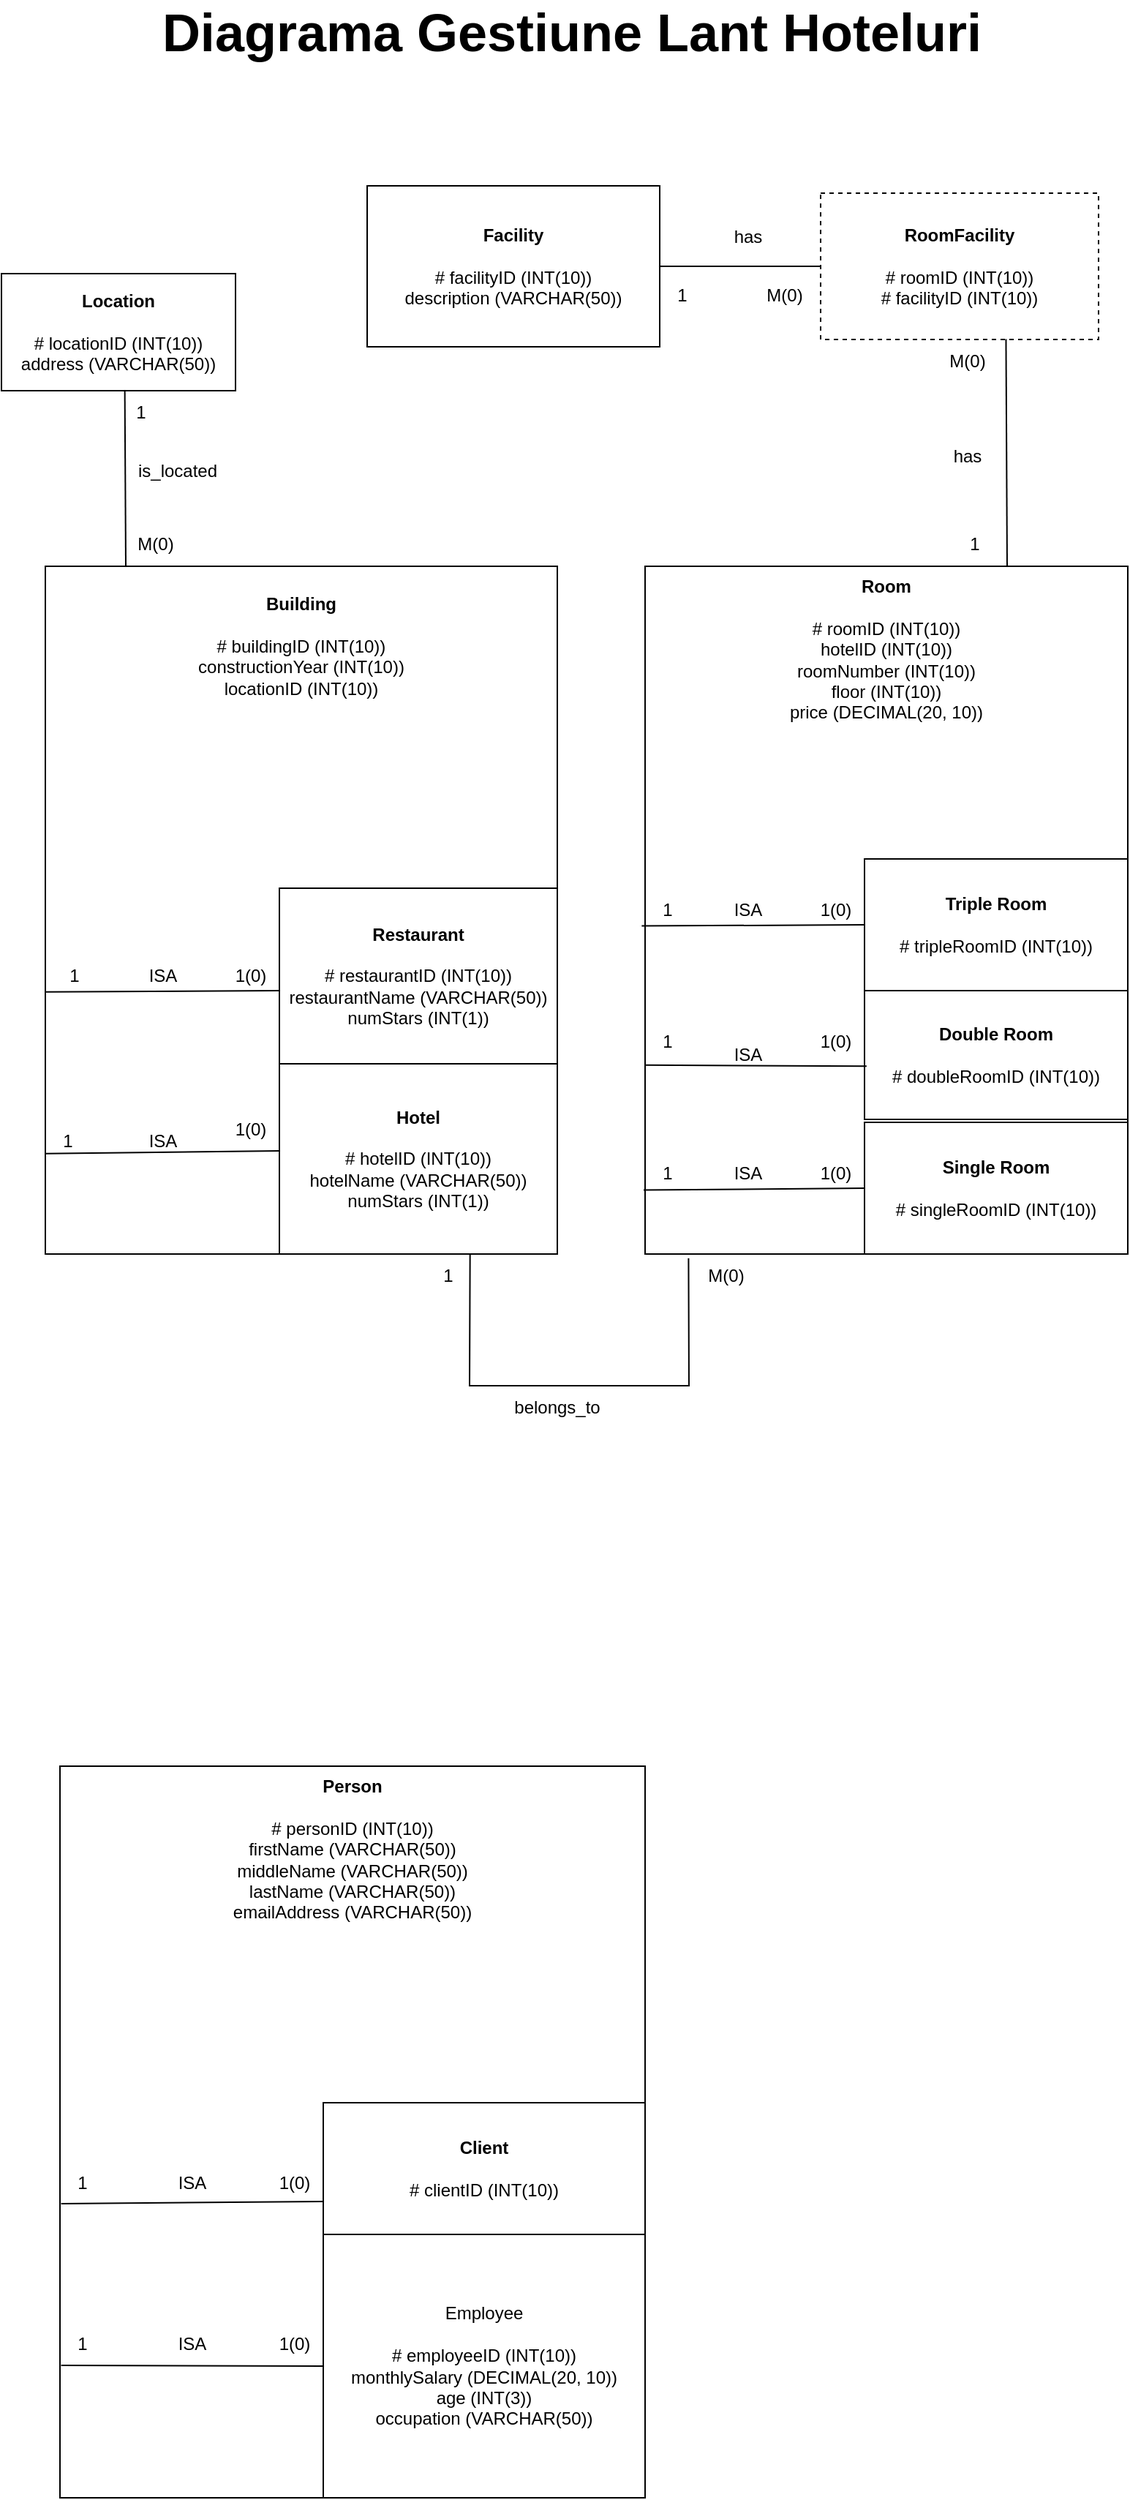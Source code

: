 <mxfile version="22.1.18" type="device">
  <diagram name="Page-1" id="D-S7aFlb8tXdI8JvvOzp">
    <mxGraphModel dx="1386" dy="751" grid="1" gridSize="10" guides="1" tooltips="1" connect="1" arrows="1" fold="1" page="1" pageScale="1" pageWidth="850" pageHeight="1100" math="0" shadow="0">
      <root>
        <mxCell id="0" />
        <mxCell id="1" parent="0" />
        <mxCell id="nVom4IP8hG2nMqqjuEuA-1" value="&lt;b&gt;Location&lt;/b&gt;&lt;br&gt;&lt;br&gt;# locationID (INT(10))&lt;br&gt;address (VARCHAR(50))" style="rounded=0;whiteSpace=wrap;html=1;verticalAlign=middle;" parent="1" vertex="1">
          <mxGeometry x="40" y="260" width="160" height="80" as="geometry" />
        </mxCell>
        <mxCell id="nVom4IP8hG2nMqqjuEuA-3" value="&lt;b&gt;Facility&lt;/b&gt;&lt;br&gt;&lt;br&gt;# facilityID (INT(10))&lt;br&gt;description (VARCHAR(50))" style="rounded=0;whiteSpace=wrap;html=1;" parent="1" vertex="1">
          <mxGeometry x="290" y="200" width="200" height="110" as="geometry" />
        </mxCell>
        <mxCell id="nVom4IP8hG2nMqqjuEuA-4" value="&lt;p style=&quot;line-height: 120%;&quot;&gt;&lt;b&gt;Building&lt;/b&gt;&lt;br&gt;&lt;br&gt;# buildingID (INT(10))&lt;br&gt;constructionYear (INT(10))&lt;br&gt;locationID (INT(10))&lt;/p&gt;" style="rounded=0;whiteSpace=wrap;html=1;align=center;verticalAlign=top;" parent="1" vertex="1">
          <mxGeometry x="70" y="460" width="350" height="470" as="geometry" />
        </mxCell>
        <mxCell id="nVom4IP8hG2nMqqjuEuA-5" value="" style="endArrow=none;html=1;rounded=0;exitX=0.25;exitY=1;exitDx=0;exitDy=0;entryX=0.144;entryY=0.006;entryDx=0;entryDy=0;entryPerimeter=0;" parent="1" target="nVom4IP8hG2nMqqjuEuA-9" edge="1">
          <mxGeometry width="50" height="50" relative="1" as="geometry">
            <mxPoint x="125" y="460" as="sourcePoint" />
            <mxPoint x="121" y="340" as="targetPoint" />
          </mxGeometry>
        </mxCell>
        <mxCell id="nVom4IP8hG2nMqqjuEuA-9" value="1" style="text;html=1;align=center;verticalAlign=middle;resizable=0;points=[];autosize=1;strokeColor=none;fillColor=none;" parent="1" vertex="1">
          <mxGeometry x="120" y="340" width="30" height="30" as="geometry" />
        </mxCell>
        <mxCell id="nVom4IP8hG2nMqqjuEuA-10" value="is_located" style="text;html=1;align=center;verticalAlign=middle;resizable=0;points=[];autosize=1;strokeColor=none;fillColor=none;" parent="1" vertex="1">
          <mxGeometry x="120" y="380" width="80" height="30" as="geometry" />
        </mxCell>
        <mxCell id="nVom4IP8hG2nMqqjuEuA-11" value="&lt;b&gt;Hotel&lt;/b&gt;&lt;br&gt;&lt;br&gt;# hotelID (INT(10))&lt;br&gt;hotelName (VARCHAR(50))&lt;br&gt;numStars (INT(1))" style="rounded=0;whiteSpace=wrap;html=1;" parent="1" vertex="1">
          <mxGeometry x="230" y="800" width="190" height="130" as="geometry" />
        </mxCell>
        <mxCell id="nVom4IP8hG2nMqqjuEuA-12" value="M(0)" style="text;html=1;align=center;verticalAlign=middle;resizable=0;points=[];autosize=1;strokeColor=none;fillColor=none;" parent="1" vertex="1">
          <mxGeometry x="120" y="430" width="50" height="30" as="geometry" />
        </mxCell>
        <mxCell id="nVom4IP8hG2nMqqjuEuA-14" value="&lt;b&gt;Restaurant&lt;/b&gt;&lt;br&gt;&lt;br&gt;# restaurantID (INT(10))&lt;br&gt;restaurantName (VARCHAR(50))&lt;br&gt;numStars (INT(1))" style="rounded=0;whiteSpace=wrap;html=1;" parent="1" vertex="1">
          <mxGeometry x="230" y="680" width="190" height="120" as="geometry" />
        </mxCell>
        <mxCell id="nVom4IP8hG2nMqqjuEuA-15" value="" style="endArrow=none;html=1;rounded=0;exitX=0.001;exitY=0.619;exitDx=0;exitDy=0;exitPerimeter=0;" parent="1" source="nVom4IP8hG2nMqqjuEuA-4" edge="1">
          <mxGeometry width="50" height="50" relative="1" as="geometry">
            <mxPoint x="320" y="800" as="sourcePoint" />
            <mxPoint x="230" y="750" as="targetPoint" />
          </mxGeometry>
        </mxCell>
        <mxCell id="nVom4IP8hG2nMqqjuEuA-16" value="1" style="text;html=1;strokeColor=none;fillColor=none;align=center;verticalAlign=middle;whiteSpace=wrap;rounded=0;" parent="1" vertex="1">
          <mxGeometry x="60" y="725" width="60" height="30" as="geometry" />
        </mxCell>
        <mxCell id="nVom4IP8hG2nMqqjuEuA-17" value="1(0)" style="text;html=1;align=center;verticalAlign=middle;resizable=0;points=[];autosize=1;strokeColor=none;fillColor=none;" parent="1" vertex="1">
          <mxGeometry x="190" y="725" width="40" height="30" as="geometry" />
        </mxCell>
        <mxCell id="nVom4IP8hG2nMqqjuEuA-18" value="ISA" style="text;html=1;align=center;verticalAlign=middle;resizable=0;points=[];autosize=1;strokeColor=none;fillColor=none;" parent="1" vertex="1">
          <mxGeometry x="130" y="725" width="40" height="30" as="geometry" />
        </mxCell>
        <mxCell id="nVom4IP8hG2nMqqjuEuA-19" value="" style="endArrow=none;html=1;rounded=0;exitX=0.001;exitY=0.854;exitDx=0;exitDy=0;exitPerimeter=0;entryX=0.002;entryY=0.458;entryDx=0;entryDy=0;entryPerimeter=0;" parent="1" source="nVom4IP8hG2nMqqjuEuA-4" target="nVom4IP8hG2nMqqjuEuA-11" edge="1">
          <mxGeometry width="50" height="50" relative="1" as="geometry">
            <mxPoint x="320" y="810" as="sourcePoint" />
            <mxPoint x="370" y="760" as="targetPoint" />
          </mxGeometry>
        </mxCell>
        <mxCell id="nVom4IP8hG2nMqqjuEuA-20" value="ISA" style="text;html=1;align=center;verticalAlign=middle;resizable=0;points=[];autosize=1;strokeColor=none;fillColor=none;" parent="1" vertex="1">
          <mxGeometry x="130" y="838" width="40" height="30" as="geometry" />
        </mxCell>
        <mxCell id="nVom4IP8hG2nMqqjuEuA-21" value="1" style="text;html=1;align=center;verticalAlign=middle;resizable=0;points=[];autosize=1;strokeColor=none;fillColor=none;" parent="1" vertex="1">
          <mxGeometry x="70" y="838" width="30" height="30" as="geometry" />
        </mxCell>
        <mxCell id="nVom4IP8hG2nMqqjuEuA-22" value="1(0)" style="text;html=1;align=center;verticalAlign=middle;resizable=0;points=[];autosize=1;strokeColor=none;fillColor=none;" parent="1" vertex="1">
          <mxGeometry x="190" y="830" width="40" height="30" as="geometry" />
        </mxCell>
        <mxCell id="nVom4IP8hG2nMqqjuEuA-23" value="&lt;b&gt;Room&lt;/b&gt;&lt;br&gt;&lt;br&gt;# roomID (INT(10))&lt;br&gt;hotelID (INT(10))&lt;br&gt;roomNumber (INT(10))&lt;br&gt;floor (INT(10))&lt;br&gt;price (DECIMAL(20, 10))" style="rounded=0;whiteSpace=wrap;html=1;verticalAlign=top;" parent="1" vertex="1">
          <mxGeometry x="480" y="460" width="330" height="470" as="geometry" />
        </mxCell>
        <mxCell id="nVom4IP8hG2nMqqjuEuA-24" value="" style="endArrow=none;html=1;rounded=0;entryX=0.09;entryY=1.006;entryDx=0;entryDy=0;entryPerimeter=0;exitX=0.686;exitY=0.997;exitDx=0;exitDy=0;exitPerimeter=0;" parent="1" source="nVom4IP8hG2nMqqjuEuA-11" target="nVom4IP8hG2nMqqjuEuA-23" edge="1">
          <mxGeometry width="50" height="50" relative="1" as="geometry">
            <mxPoint x="320" y="1020" as="sourcePoint" />
            <mxPoint x="560" y="700" as="targetPoint" />
            <Array as="points">
              <mxPoint x="360" y="1020" />
              <mxPoint x="510" y="1020" />
            </Array>
          </mxGeometry>
        </mxCell>
        <mxCell id="nVom4IP8hG2nMqqjuEuA-25" value="belongs_to" style="text;html=1;strokeColor=none;fillColor=none;align=center;verticalAlign=middle;whiteSpace=wrap;rounded=0;" parent="1" vertex="1">
          <mxGeometry x="390" y="1020" width="60" height="30" as="geometry" />
        </mxCell>
        <mxCell id="nVom4IP8hG2nMqqjuEuA-26" value="&lt;b&gt;Single Room&lt;/b&gt;&lt;br&gt;&lt;br&gt;# singleRoomID (INT(10))" style="rounded=0;whiteSpace=wrap;html=1;" parent="1" vertex="1">
          <mxGeometry x="630" y="840" width="180" height="90" as="geometry" />
        </mxCell>
        <mxCell id="nVom4IP8hG2nMqqjuEuA-27" value="&lt;b&gt;Double Room&lt;/b&gt;&lt;br&gt;&lt;br&gt;# doubleRoomID (INT(10))" style="rounded=0;whiteSpace=wrap;html=1;" parent="1" vertex="1">
          <mxGeometry x="630" y="750" width="180" height="88" as="geometry" />
        </mxCell>
        <mxCell id="nVom4IP8hG2nMqqjuEuA-28" value="&lt;b&gt;Triple Room&lt;/b&gt;&lt;br&gt;&lt;br&gt;# tripleRoomID (INT(10))" style="rounded=0;whiteSpace=wrap;html=1;" parent="1" vertex="1">
          <mxGeometry x="630" y="660" width="180" height="90" as="geometry" />
        </mxCell>
        <mxCell id="nVom4IP8hG2nMqqjuEuA-30" value="" style="endArrow=none;html=1;rounded=0;entryX=0;entryY=0.5;entryDx=0;entryDy=0;exitX=-0.007;exitY=0.523;exitDx=0;exitDy=0;exitPerimeter=0;" parent="1" source="nVom4IP8hG2nMqqjuEuA-23" target="nVom4IP8hG2nMqqjuEuA-28" edge="1">
          <mxGeometry width="50" height="50" relative="1" as="geometry">
            <mxPoint x="510" y="750" as="sourcePoint" />
            <mxPoint x="560" y="700" as="targetPoint" />
          </mxGeometry>
        </mxCell>
        <mxCell id="nVom4IP8hG2nMqqjuEuA-31" value="" style="endArrow=none;html=1;rounded=0;entryX=0.008;entryY=0.587;entryDx=0;entryDy=0;entryPerimeter=0;exitX=-0.003;exitY=1.029;exitDx=0;exitDy=0;exitPerimeter=0;" parent="1" source="nVom4IP8hG2nMqqjuEuA-37" target="nVom4IP8hG2nMqqjuEuA-27" edge="1">
          <mxGeometry width="50" height="50" relative="1" as="geometry">
            <mxPoint x="510" y="750" as="sourcePoint" />
            <mxPoint x="560" y="700" as="targetPoint" />
          </mxGeometry>
        </mxCell>
        <mxCell id="nVom4IP8hG2nMqqjuEuA-32" value="" style="endArrow=none;html=1;rounded=0;entryX=0;entryY=0.5;entryDx=0;entryDy=0;exitX=-0.003;exitY=0.907;exitDx=0;exitDy=0;exitPerimeter=0;" parent="1" source="nVom4IP8hG2nMqqjuEuA-23" target="nVom4IP8hG2nMqqjuEuA-26" edge="1">
          <mxGeometry width="50" height="50" relative="1" as="geometry">
            <mxPoint x="510" y="750" as="sourcePoint" />
            <mxPoint x="560" y="700" as="targetPoint" />
          </mxGeometry>
        </mxCell>
        <mxCell id="nVom4IP8hG2nMqqjuEuA-33" value="ISA" style="text;html=1;align=center;verticalAlign=middle;resizable=0;points=[];autosize=1;strokeColor=none;fillColor=none;" parent="1" vertex="1">
          <mxGeometry x="530" y="680" width="40" height="30" as="geometry" />
        </mxCell>
        <mxCell id="nVom4IP8hG2nMqqjuEuA-34" value="ISA" style="text;html=1;align=center;verticalAlign=middle;resizable=0;points=[];autosize=1;strokeColor=none;fillColor=none;" parent="1" vertex="1">
          <mxGeometry x="530" y="779" width="40" height="30" as="geometry" />
        </mxCell>
        <mxCell id="nVom4IP8hG2nMqqjuEuA-35" value="ISA" style="text;html=1;align=center;verticalAlign=middle;resizable=0;points=[];autosize=1;strokeColor=none;fillColor=none;" parent="1" vertex="1">
          <mxGeometry x="530" y="860" width="40" height="30" as="geometry" />
        </mxCell>
        <mxCell id="nVom4IP8hG2nMqqjuEuA-36" value="1" style="text;html=1;align=center;verticalAlign=middle;resizable=0;points=[];autosize=1;strokeColor=none;fillColor=none;" parent="1" vertex="1">
          <mxGeometry x="480" y="680" width="30" height="30" as="geometry" />
        </mxCell>
        <mxCell id="nVom4IP8hG2nMqqjuEuA-37" value="1" style="text;html=1;align=center;verticalAlign=middle;resizable=0;points=[];autosize=1;strokeColor=none;fillColor=none;" parent="1" vertex="1">
          <mxGeometry x="480" y="770" width="30" height="30" as="geometry" />
        </mxCell>
        <mxCell id="nVom4IP8hG2nMqqjuEuA-38" value="1" style="text;html=1;align=center;verticalAlign=middle;resizable=0;points=[];autosize=1;strokeColor=none;fillColor=none;" parent="1" vertex="1">
          <mxGeometry x="480" y="860" width="30" height="30" as="geometry" />
        </mxCell>
        <mxCell id="nVom4IP8hG2nMqqjuEuA-39" value="1(0)" style="text;html=1;align=center;verticalAlign=middle;resizable=0;points=[];autosize=1;strokeColor=none;fillColor=none;" parent="1" vertex="1">
          <mxGeometry x="590" y="680" width="40" height="30" as="geometry" />
        </mxCell>
        <mxCell id="nVom4IP8hG2nMqqjuEuA-40" value="1(0)" style="text;html=1;align=center;verticalAlign=middle;resizable=0;points=[];autosize=1;strokeColor=none;fillColor=none;" parent="1" vertex="1">
          <mxGeometry x="590" y="770" width="40" height="30" as="geometry" />
        </mxCell>
        <mxCell id="nVom4IP8hG2nMqqjuEuA-41" value="1(0)" style="text;html=1;align=center;verticalAlign=middle;resizable=0;points=[];autosize=1;strokeColor=none;fillColor=none;" parent="1" vertex="1">
          <mxGeometry x="590" y="860" width="40" height="30" as="geometry" />
        </mxCell>
        <mxCell id="nVom4IP8hG2nMqqjuEuA-43" value="&lt;b&gt;Person&lt;/b&gt;&lt;br&gt;&lt;br&gt;# personID (INT(10))&lt;br&gt;firstName (VARCHAR(50))&lt;br&gt;middleName (VARCHAR(50))&lt;br&gt;lastName (VARCHAR(50))&lt;br&gt;emailAddress (VARCHAR(50))&lt;br&gt;" style="rounded=0;whiteSpace=wrap;html=1;verticalAlign=top;" parent="1" vertex="1">
          <mxGeometry x="80" y="1280" width="400" height="500" as="geometry" />
        </mxCell>
        <mxCell id="nVom4IP8hG2nMqqjuEuA-44" value="&lt;b&gt;Client&lt;/b&gt;&lt;br&gt;&lt;br&gt;# clientID (INT(10))" style="rounded=0;whiteSpace=wrap;html=1;" parent="1" vertex="1">
          <mxGeometry x="260" y="1510" width="220" height="90" as="geometry" />
        </mxCell>
        <mxCell id="nVom4IP8hG2nMqqjuEuA-45" value="Employee&lt;br&gt;&lt;br&gt;# employeeID (INT(10))&lt;br&gt;monthlySalary (DECIMAL(20, 10))&lt;br&gt;age (INT(3))&lt;br&gt;occupation (VARCHAR(50))" style="rounded=0;whiteSpace=wrap;html=1;" parent="1" vertex="1">
          <mxGeometry x="260" y="1600" width="220" height="180" as="geometry" />
        </mxCell>
        <mxCell id="nVom4IP8hG2nMqqjuEuA-46" value="" style="endArrow=none;html=1;rounded=0;entryX=0;entryY=0.5;entryDx=0;entryDy=0;exitX=0.002;exitY=0.819;exitDx=0;exitDy=0;exitPerimeter=0;" parent="1" source="nVom4IP8hG2nMqqjuEuA-43" target="nVom4IP8hG2nMqqjuEuA-45" edge="1">
          <mxGeometry width="50" height="50" relative="1" as="geometry">
            <mxPoint x="360" y="1790" as="sourcePoint" />
            <mxPoint x="410" y="1740" as="targetPoint" />
          </mxGeometry>
        </mxCell>
        <mxCell id="nVom4IP8hG2nMqqjuEuA-47" value="ISA" style="text;html=1;align=center;verticalAlign=middle;resizable=0;points=[];autosize=1;strokeColor=none;fillColor=none;" parent="1" vertex="1">
          <mxGeometry x="150" y="1660" width="40" height="30" as="geometry" />
        </mxCell>
        <mxCell id="nVom4IP8hG2nMqqjuEuA-48" value="ISA" style="text;html=1;align=center;verticalAlign=middle;resizable=0;points=[];autosize=1;strokeColor=none;fillColor=none;" parent="1" vertex="1">
          <mxGeometry x="150" y="1550" width="40" height="30" as="geometry" />
        </mxCell>
        <mxCell id="nVom4IP8hG2nMqqjuEuA-49" value="" style="endArrow=none;html=1;rounded=0;entryX=0;entryY=0.75;entryDx=0;entryDy=0;exitX=0.002;exitY=0.598;exitDx=0;exitDy=0;exitPerimeter=0;" parent="1" source="nVom4IP8hG2nMqqjuEuA-43" target="nVom4IP8hG2nMqqjuEuA-44" edge="1">
          <mxGeometry width="50" height="50" relative="1" as="geometry">
            <mxPoint x="360" y="1700" as="sourcePoint" />
            <mxPoint x="410" y="1650" as="targetPoint" />
          </mxGeometry>
        </mxCell>
        <mxCell id="nVom4IP8hG2nMqqjuEuA-50" value="1(0)" style="text;html=1;align=center;verticalAlign=middle;resizable=0;points=[];autosize=1;strokeColor=none;fillColor=none;" parent="1" vertex="1">
          <mxGeometry x="220" y="1550" width="40" height="30" as="geometry" />
        </mxCell>
        <mxCell id="nVom4IP8hG2nMqqjuEuA-51" value="1(0)" style="text;html=1;align=center;verticalAlign=middle;resizable=0;points=[];autosize=1;strokeColor=none;fillColor=none;" parent="1" vertex="1">
          <mxGeometry x="220" y="1660" width="40" height="30" as="geometry" />
        </mxCell>
        <mxCell id="nVom4IP8hG2nMqqjuEuA-52" value="1" style="text;html=1;align=center;verticalAlign=middle;resizable=0;points=[];autosize=1;strokeColor=none;fillColor=none;" parent="1" vertex="1">
          <mxGeometry x="80" y="1550" width="30" height="30" as="geometry" />
        </mxCell>
        <mxCell id="nVom4IP8hG2nMqqjuEuA-53" value="1" style="text;html=1;align=center;verticalAlign=middle;resizable=0;points=[];autosize=1;strokeColor=none;fillColor=none;" parent="1" vertex="1">
          <mxGeometry x="80" y="1660" width="30" height="30" as="geometry" />
        </mxCell>
        <mxCell id="wXEl4YzP3ZNaGpVdqr0l-1" value="1" style="text;html=1;align=center;verticalAlign=middle;resizable=0;points=[];autosize=1;strokeColor=none;fillColor=none;" vertex="1" parent="1">
          <mxGeometry x="330" y="930" width="30" height="30" as="geometry" />
        </mxCell>
        <mxCell id="wXEl4YzP3ZNaGpVdqr0l-2" value="M(0)" style="text;html=1;align=center;verticalAlign=middle;resizable=0;points=[];autosize=1;strokeColor=none;fillColor=none;" vertex="1" parent="1">
          <mxGeometry x="510" y="930" width="50" height="30" as="geometry" />
        </mxCell>
        <mxCell id="wXEl4YzP3ZNaGpVdqr0l-3" value="" style="endArrow=none;html=1;rounded=0;entryX=1;entryY=0.5;entryDx=0;entryDy=0;" edge="1" parent="1" target="nVom4IP8hG2nMqqjuEuA-3">
          <mxGeometry width="50" height="50" relative="1" as="geometry">
            <mxPoint x="600" y="255" as="sourcePoint" />
            <mxPoint x="640" y="420" as="targetPoint" />
          </mxGeometry>
        </mxCell>
        <mxCell id="wXEl4YzP3ZNaGpVdqr0l-4" value="&lt;b&gt;RoomFacility&lt;/b&gt;&lt;br&gt;&lt;br&gt;# roomID (INT(10))&lt;br&gt;# facilityID (INT(10))" style="rounded=0;whiteSpace=wrap;html=1;strokeColor=default;dashed=1;" vertex="1" parent="1">
          <mxGeometry x="600" y="205" width="190" height="100" as="geometry" />
        </mxCell>
        <mxCell id="wXEl4YzP3ZNaGpVdqr0l-6" value="" style="endArrow=none;html=1;rounded=0;exitX=0.75;exitY=0;exitDx=0;exitDy=0;entryX=0.667;entryY=0.998;entryDx=0;entryDy=0;entryPerimeter=0;" edge="1" parent="1" source="nVom4IP8hG2nMqqjuEuA-23" target="wXEl4YzP3ZNaGpVdqr0l-4">
          <mxGeometry width="50" height="50" relative="1" as="geometry">
            <mxPoint x="590" y="390" as="sourcePoint" />
            <mxPoint x="640" y="340" as="targetPoint" />
          </mxGeometry>
        </mxCell>
        <mxCell id="wXEl4YzP3ZNaGpVdqr0l-7" value="has" style="text;html=1;align=center;verticalAlign=middle;resizable=0;points=[];autosize=1;strokeColor=none;fillColor=none;" vertex="1" parent="1">
          <mxGeometry x="680" y="370" width="40" height="30" as="geometry" />
        </mxCell>
        <mxCell id="wXEl4YzP3ZNaGpVdqr0l-8" value="has" style="text;html=1;align=center;verticalAlign=middle;resizable=0;points=[];autosize=1;strokeColor=none;fillColor=none;" vertex="1" parent="1">
          <mxGeometry x="530" y="220" width="40" height="30" as="geometry" />
        </mxCell>
        <mxCell id="wXEl4YzP3ZNaGpVdqr0l-9" value="M(0)" style="text;html=1;align=center;verticalAlign=middle;resizable=0;points=[];autosize=1;strokeColor=none;fillColor=none;" vertex="1" parent="1">
          <mxGeometry x="550" y="260" width="50" height="30" as="geometry" />
        </mxCell>
        <mxCell id="wXEl4YzP3ZNaGpVdqr0l-10" value="1" style="text;html=1;align=center;verticalAlign=middle;resizable=0;points=[];autosize=1;strokeColor=none;fillColor=none;" vertex="1" parent="1">
          <mxGeometry x="490" y="260" width="30" height="30" as="geometry" />
        </mxCell>
        <mxCell id="wXEl4YzP3ZNaGpVdqr0l-11" value="1" style="text;html=1;align=center;verticalAlign=middle;resizable=0;points=[];autosize=1;strokeColor=none;fillColor=none;" vertex="1" parent="1">
          <mxGeometry x="690" y="430" width="30" height="30" as="geometry" />
        </mxCell>
        <mxCell id="wXEl4YzP3ZNaGpVdqr0l-12" value="M(0)" style="text;html=1;align=center;verticalAlign=middle;resizable=0;points=[];autosize=1;strokeColor=none;fillColor=none;" vertex="1" parent="1">
          <mxGeometry x="675" y="305" width="50" height="30" as="geometry" />
        </mxCell>
        <mxCell id="wXEl4YzP3ZNaGpVdqr0l-13" value="&lt;b&gt;&lt;font style=&quot;font-size: 36px;&quot;&gt;Diagrama Gestiune Lant Hoteluri&lt;/font&gt;&lt;/b&gt;" style="text;html=1;strokeColor=none;fillColor=none;align=center;verticalAlign=middle;whiteSpace=wrap;rounded=0;" vertex="1" parent="1">
          <mxGeometry x="100" y="80" width="660" height="30" as="geometry" />
        </mxCell>
      </root>
    </mxGraphModel>
  </diagram>
</mxfile>
